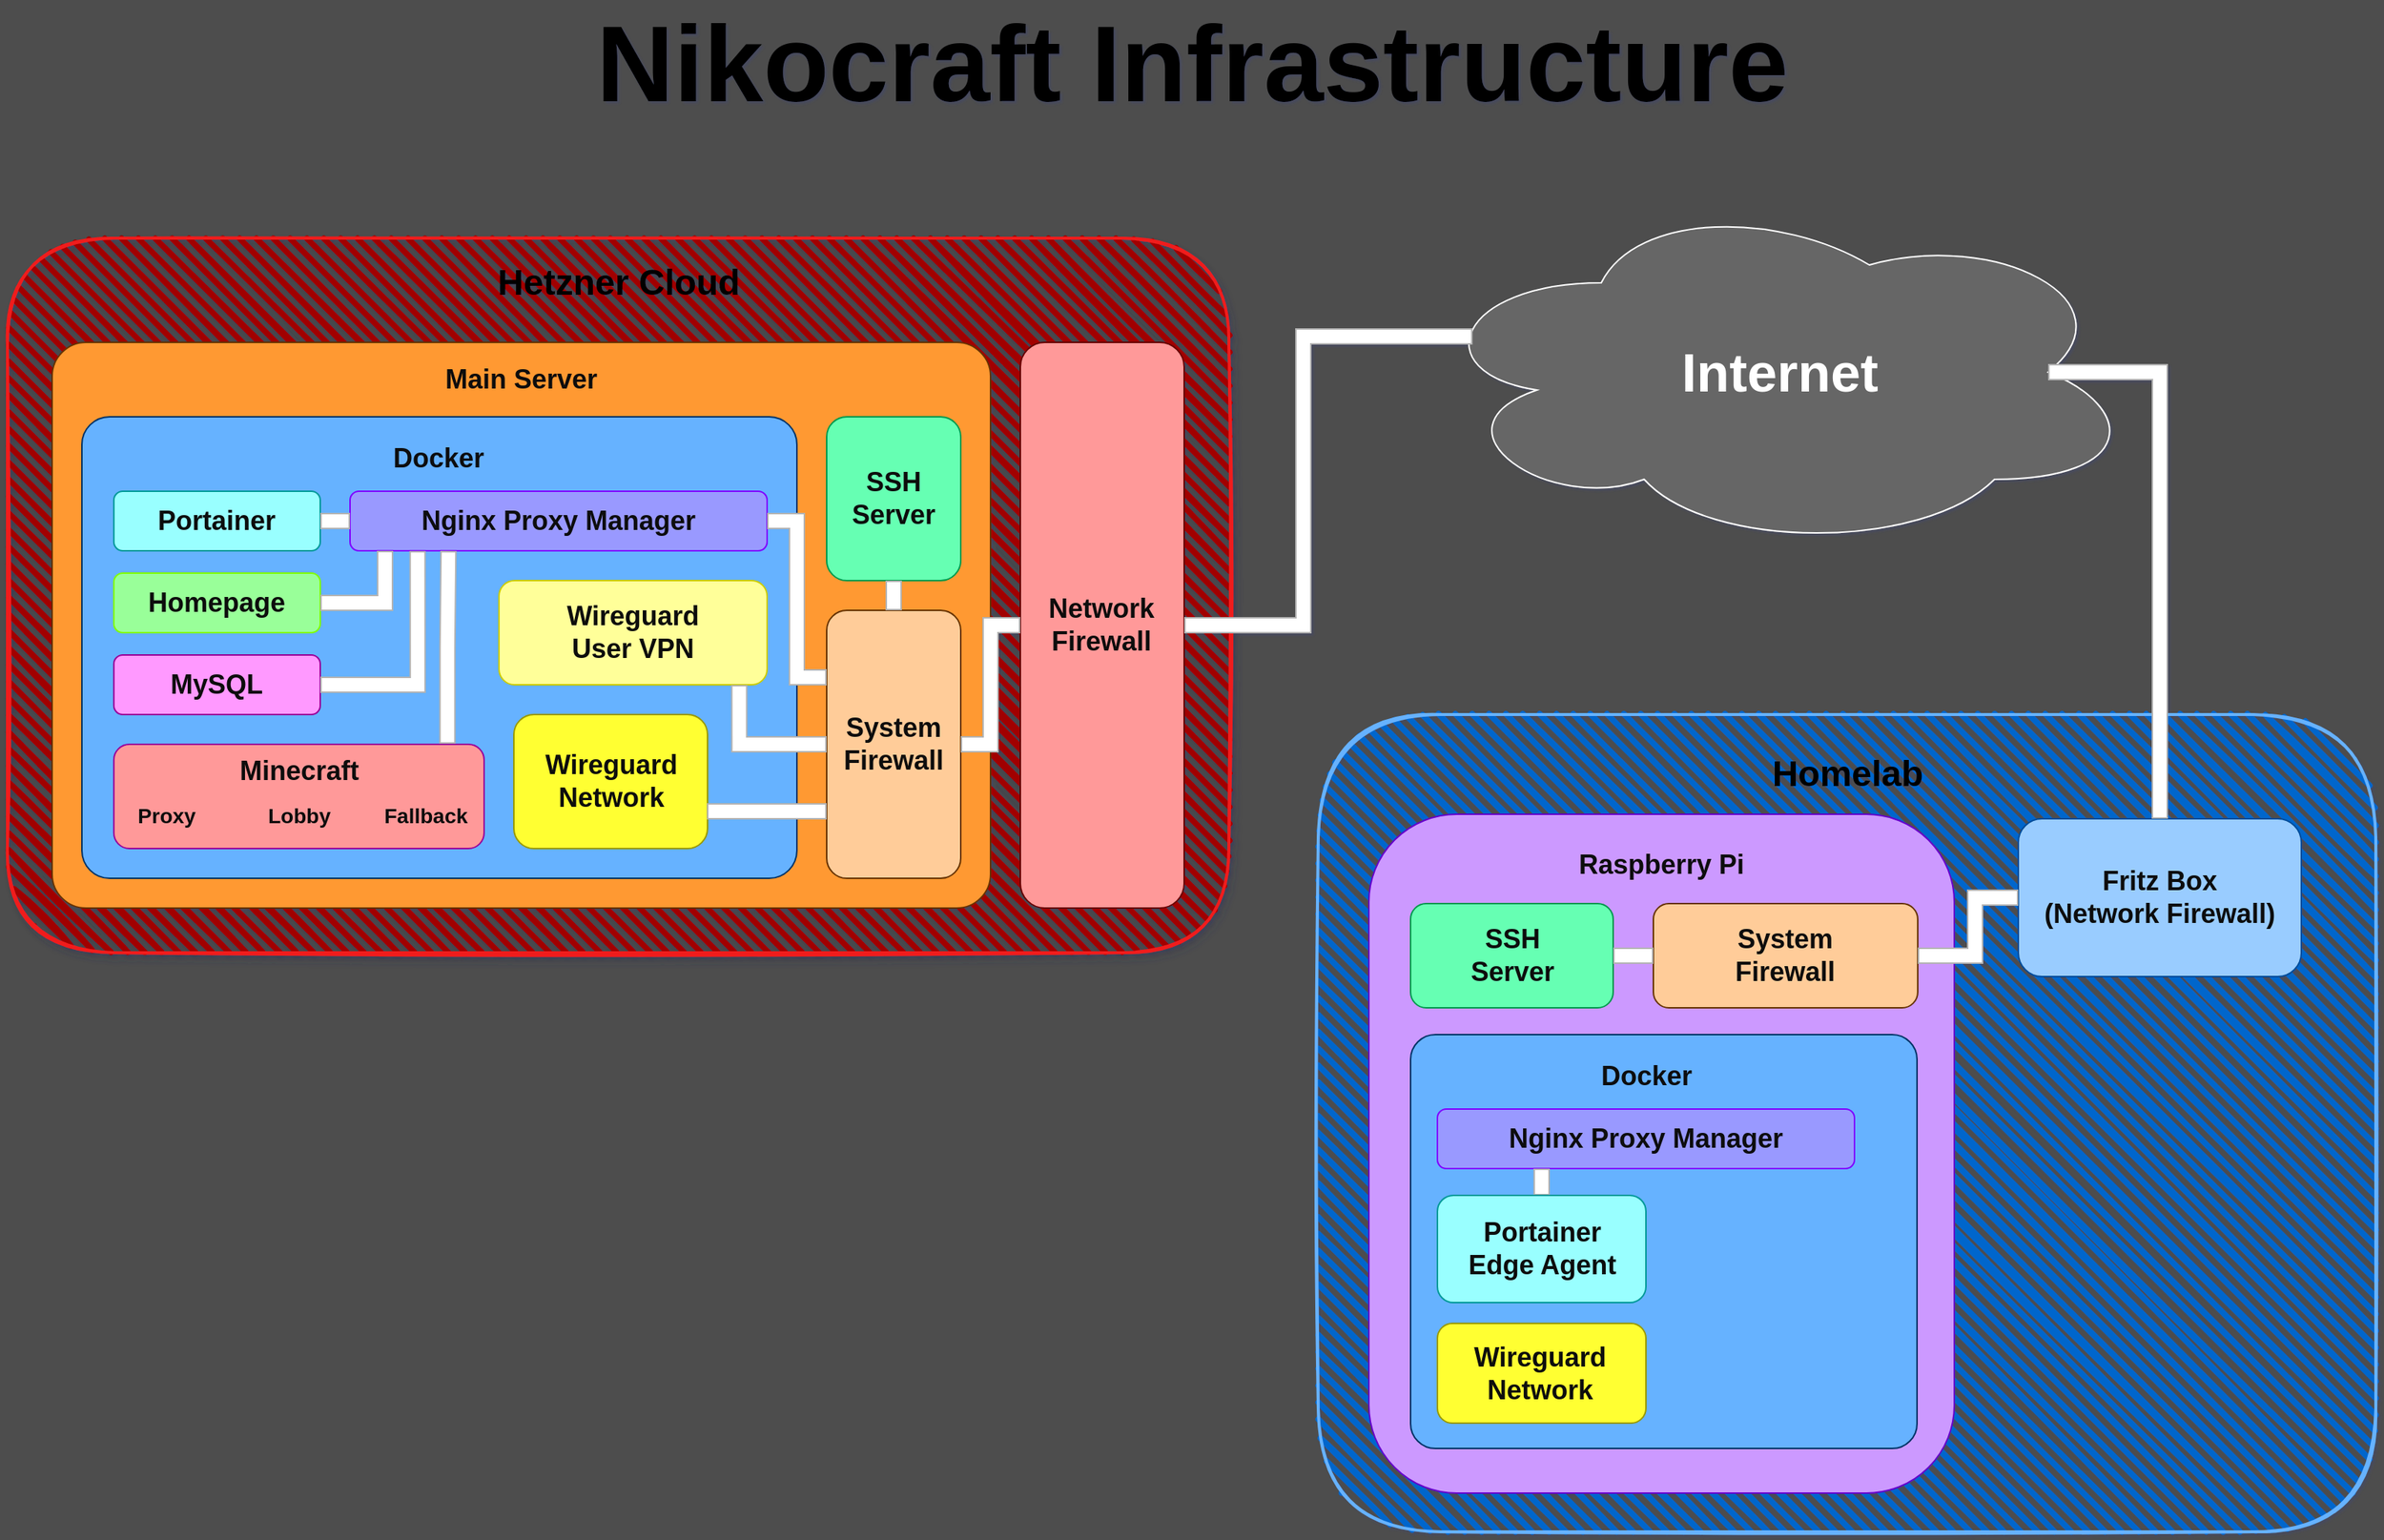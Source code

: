 <mxfile version="21.5.2" type="github">
  <diagram name="Seite-1" id="rwFWLKul-9h-OaAB62JV">
    <mxGraphModel dx="2390" dy="1260" grid="0" gridSize="10" guides="1" tooltips="1" connect="1" arrows="1" fold="1" page="1" pageScale="1" pageWidth="1654" pageHeight="1169" background="#4D4D4D" math="0" shadow="1">
      <root>
        <mxCell id="0" />
        <mxCell id="1" parent="0" />
        <mxCell id="bjPrxuy6d5Rh1bjDtbhj-1" value="&lt;font style=&quot;font-size: 72px;&quot;&gt;Nikocraft Infrastructure&lt;/font&gt;" style="text;strokeColor=none;fillColor=none;html=1;fontSize=24;fontStyle=1;verticalAlign=middle;align=center;" vertex="1" parent="1">
          <mxGeometry x="657" y="77" width="340" height="40" as="geometry" />
        </mxCell>
        <mxCell id="bjPrxuy6d5Rh1bjDtbhj-3" value="" style="rounded=1;whiteSpace=wrap;html=1;strokeWidth=2;fillWeight=4;hachureGap=8;hachureAngle=45;fillColor=#A10000;sketch=1;strokeColor=#F01D1D;shadow=1;" vertex="1" parent="1">
          <mxGeometry x="32" y="214" width="820" height="480" as="geometry" />
        </mxCell>
        <mxCell id="bjPrxuy6d5Rh1bjDtbhj-4" value="Hetzner Cloud" style="text;strokeColor=none;fillColor=none;html=1;fontSize=24;fontStyle=1;verticalAlign=middle;align=center;" vertex="1" parent="1">
          <mxGeometry x="219.5" y="224" width="445" height="40" as="geometry" />
        </mxCell>
        <mxCell id="bjPrxuy6d5Rh1bjDtbhj-11" value="" style="group" vertex="1" connectable="0" parent="1">
          <mxGeometry x="712" y="284" width="110" height="380" as="geometry" />
        </mxCell>
        <mxCell id="bjPrxuy6d5Rh1bjDtbhj-9" value="" style="rounded=1;whiteSpace=wrap;html=1;fillColor=#FF9999;strokeColor=#660000;" vertex="1" parent="bjPrxuy6d5Rh1bjDtbhj-11">
          <mxGeometry width="110" height="380" as="geometry" />
        </mxCell>
        <mxCell id="bjPrxuy6d5Rh1bjDtbhj-10" value="&lt;font style=&quot;font-size: 18px;&quot; color=&quot;#0d0d0d&quot;&gt;&lt;b&gt;Network Firewall&lt;/b&gt;&lt;/font&gt;" style="text;html=1;strokeColor=none;fillColor=none;align=center;verticalAlign=middle;whiteSpace=wrap;rounded=0;" vertex="1" parent="bjPrxuy6d5Rh1bjDtbhj-11">
          <mxGeometry x="39.286" y="95" width="31.429" height="190" as="geometry" />
        </mxCell>
        <mxCell id="bjPrxuy6d5Rh1bjDtbhj-12" value="" style="group" vertex="1" connectable="0" parent="1">
          <mxGeometry x="62" y="284" width="630" height="380" as="geometry" />
        </mxCell>
        <mxCell id="bjPrxuy6d5Rh1bjDtbhj-13" value="" style="rounded=1;whiteSpace=wrap;html=1;fillColor=#FF9933;strokeColor=#663300;arcSize=6;" vertex="1" parent="bjPrxuy6d5Rh1bjDtbhj-12">
          <mxGeometry width="630" height="380" as="geometry" />
        </mxCell>
        <mxCell id="bjPrxuy6d5Rh1bjDtbhj-14" value="&lt;font style=&quot;font-size: 18px;&quot; color=&quot;#0d0d0d&quot;&gt;&lt;b&gt;Main Server&lt;/b&gt;&lt;/font&gt;" style="text;html=1;strokeColor=none;fillColor=none;align=center;verticalAlign=middle;whiteSpace=wrap;rounded=0;" vertex="1" parent="bjPrxuy6d5Rh1bjDtbhj-12">
          <mxGeometry x="225" y="-70" width="180" height="190" as="geometry" />
        </mxCell>
        <mxCell id="bjPrxuy6d5Rh1bjDtbhj-15" value="" style="group" vertex="1" connectable="0" parent="bjPrxuy6d5Rh1bjDtbhj-12">
          <mxGeometry x="20" y="50" width="510" height="310" as="geometry" />
        </mxCell>
        <mxCell id="bjPrxuy6d5Rh1bjDtbhj-16" value="" style="rounded=1;whiteSpace=wrap;html=1;fillColor=#66B2FF;strokeColor=#003366;arcSize=6;" vertex="1" parent="bjPrxuy6d5Rh1bjDtbhj-15">
          <mxGeometry width="480" height="310" as="geometry" />
        </mxCell>
        <mxCell id="bjPrxuy6d5Rh1bjDtbhj-17" value="&lt;font style=&quot;font-size: 18px;&quot; color=&quot;#0d0d0d&quot;&gt;&lt;b&gt;Docker&lt;/b&gt;&lt;/font&gt;" style="text;html=1;strokeColor=none;fillColor=none;align=center;verticalAlign=middle;whiteSpace=wrap;rounded=0;" vertex="1" parent="bjPrxuy6d5Rh1bjDtbhj-15">
          <mxGeometry x="171.429" y="-49.995" width="137.143" height="155" as="geometry" />
        </mxCell>
        <mxCell id="bjPrxuy6d5Rh1bjDtbhj-32" value="" style="group" vertex="1" connectable="0" parent="bjPrxuy6d5Rh1bjDtbhj-15">
          <mxGeometry x="180" y="50" width="280" height="40" as="geometry" />
        </mxCell>
        <mxCell id="bjPrxuy6d5Rh1bjDtbhj-33" value="" style="rounded=1;whiteSpace=wrap;html=1;fillColor=#9999FF;strokeColor=#7F00FF;" vertex="1" parent="bjPrxuy6d5Rh1bjDtbhj-32">
          <mxGeometry width="280" height="40" as="geometry" />
        </mxCell>
        <mxCell id="bjPrxuy6d5Rh1bjDtbhj-34" value="&lt;font style=&quot;font-size: 18px;&quot; color=&quot;#0d0d0d&quot;&gt;&lt;b&gt;Nginx Proxy Manager&lt;br&gt;&lt;/b&gt;&lt;/font&gt;" style="text;html=1;strokeColor=none;fillColor=none;align=center;verticalAlign=middle;whiteSpace=wrap;rounded=0;" vertex="1" parent="bjPrxuy6d5Rh1bjDtbhj-32">
          <mxGeometry x="42.184" y="10" width="195.624" height="20" as="geometry" />
        </mxCell>
        <mxCell id="bjPrxuy6d5Rh1bjDtbhj-35" value="" style="group" vertex="1" connectable="0" parent="bjPrxuy6d5Rh1bjDtbhj-15">
          <mxGeometry x="21.43" y="50" width="138.57" height="40" as="geometry" />
        </mxCell>
        <mxCell id="bjPrxuy6d5Rh1bjDtbhj-36" value="" style="rounded=1;whiteSpace=wrap;html=1;fillColor=#99FFFF;strokeColor=#009999;" vertex="1" parent="bjPrxuy6d5Rh1bjDtbhj-35">
          <mxGeometry width="138.57" height="40" as="geometry" />
        </mxCell>
        <mxCell id="bjPrxuy6d5Rh1bjDtbhj-37" value="&lt;font style=&quot;font-size: 18px;&quot; color=&quot;#0d0d0d&quot;&gt;&lt;b&gt;Portainer&lt;br&gt;&lt;/b&gt;&lt;/font&gt;" style="text;html=1;strokeColor=none;fillColor=none;align=center;verticalAlign=middle;whiteSpace=wrap;rounded=0;" vertex="1" parent="bjPrxuy6d5Rh1bjDtbhj-35">
          <mxGeometry x="20.876" y="10" width="96.813" height="20" as="geometry" />
        </mxCell>
        <mxCell id="bjPrxuy6d5Rh1bjDtbhj-38" value="" style="endArrow=none;html=1;rounded=0;fillColor=#FFFFFF;strokeColor=#B3B3B3;entryX=1;entryY=0.5;entryDx=0;entryDy=0;shape=flexArrow;edgeStyle=orthogonalEdgeStyle;exitX=0;exitY=0.5;exitDx=0;exitDy=0;" edge="1" parent="bjPrxuy6d5Rh1bjDtbhj-15" source="bjPrxuy6d5Rh1bjDtbhj-33" target="bjPrxuy6d5Rh1bjDtbhj-36">
          <mxGeometry width="50" height="50" relative="1" as="geometry">
            <mxPoint x="119.52" y="105" as="sourcePoint" />
            <mxPoint x="159.52" y="255" as="targetPoint" />
          </mxGeometry>
        </mxCell>
        <mxCell id="bjPrxuy6d5Rh1bjDtbhj-39" value="" style="group" vertex="1" connectable="0" parent="bjPrxuy6d5Rh1bjDtbhj-15">
          <mxGeometry x="21.43" y="105" width="138.57" height="40" as="geometry" />
        </mxCell>
        <mxCell id="bjPrxuy6d5Rh1bjDtbhj-40" value="" style="rounded=1;whiteSpace=wrap;html=1;fillColor=#99FF99;strokeColor=#80FF00;" vertex="1" parent="bjPrxuy6d5Rh1bjDtbhj-39">
          <mxGeometry width="138.57" height="40" as="geometry" />
        </mxCell>
        <mxCell id="bjPrxuy6d5Rh1bjDtbhj-41" value="&lt;font style=&quot;font-size: 18px;&quot; color=&quot;#0d0d0d&quot;&gt;&lt;b&gt;Homepage&lt;br&gt;&lt;/b&gt;&lt;/font&gt;" style="text;html=1;strokeColor=none;fillColor=none;align=center;verticalAlign=middle;whiteSpace=wrap;rounded=0;" vertex="1" parent="bjPrxuy6d5Rh1bjDtbhj-39">
          <mxGeometry x="20.876" y="10" width="96.813" height="20" as="geometry" />
        </mxCell>
        <mxCell id="bjPrxuy6d5Rh1bjDtbhj-42" value="" style="group" vertex="1" connectable="0" parent="bjPrxuy6d5Rh1bjDtbhj-15">
          <mxGeometry x="21.43" y="160" width="138.57" height="40" as="geometry" />
        </mxCell>
        <mxCell id="bjPrxuy6d5Rh1bjDtbhj-43" value="" style="rounded=1;whiteSpace=wrap;html=1;fillColor=#FF99FF;strokeColor=#990099;" vertex="1" parent="bjPrxuy6d5Rh1bjDtbhj-42">
          <mxGeometry width="138.57" height="40" as="geometry" />
        </mxCell>
        <mxCell id="bjPrxuy6d5Rh1bjDtbhj-44" value="&lt;font style=&quot;font-size: 18px;&quot; color=&quot;#0d0d0d&quot;&gt;&lt;b&gt;MySQL&lt;br&gt;&lt;/b&gt;&lt;/font&gt;" style="text;html=1;strokeColor=none;fillColor=none;align=center;verticalAlign=middle;whiteSpace=wrap;rounded=0;" vertex="1" parent="bjPrxuy6d5Rh1bjDtbhj-42">
          <mxGeometry x="20.876" y="10" width="96.813" height="20" as="geometry" />
        </mxCell>
        <mxCell id="bjPrxuy6d5Rh1bjDtbhj-47" value="" style="endArrow=none;html=1;rounded=0;fillColor=#FFFFFF;strokeColor=#B3B3B3;exitX=1;exitY=0.5;exitDx=0;exitDy=0;entryX=0.084;entryY=1.001;entryDx=0;entryDy=0;shape=flexArrow;edgeStyle=orthogonalEdgeStyle;entryPerimeter=0;" edge="1" parent="bjPrxuy6d5Rh1bjDtbhj-15" source="bjPrxuy6d5Rh1bjDtbhj-40" target="bjPrxuy6d5Rh1bjDtbhj-33">
          <mxGeometry width="50" height="50" relative="1" as="geometry">
            <mxPoint x="180" y="130" as="sourcePoint" />
            <mxPoint x="220" y="280" as="targetPoint" />
          </mxGeometry>
        </mxCell>
        <mxCell id="bjPrxuy6d5Rh1bjDtbhj-51" value="" style="endArrow=none;html=1;rounded=0;fillColor=#FFFFFF;strokeColor=#B3B3B3;exitX=1;exitY=0.5;exitDx=0;exitDy=0;shape=flexArrow;edgeStyle=orthogonalEdgeStyle;entryX=0.162;entryY=1.004;entryDx=0;entryDy=0;entryPerimeter=0;" edge="1" parent="bjPrxuy6d5Rh1bjDtbhj-15" source="bjPrxuy6d5Rh1bjDtbhj-43" target="bjPrxuy6d5Rh1bjDtbhj-33">
          <mxGeometry width="50" height="50" relative="1" as="geometry">
            <mxPoint x="170" y="135" as="sourcePoint" />
            <mxPoint x="225" y="90" as="targetPoint" />
          </mxGeometry>
        </mxCell>
        <mxCell id="bjPrxuy6d5Rh1bjDtbhj-52" value="" style="group" vertex="1" connectable="0" parent="bjPrxuy6d5Rh1bjDtbhj-15">
          <mxGeometry x="21.43" y="220" width="302.234" height="70" as="geometry" />
        </mxCell>
        <mxCell id="bjPrxuy6d5Rh1bjDtbhj-53" value="" style="rounded=1;whiteSpace=wrap;html=1;fillColor=#FF9999;strokeColor=#990099;" vertex="1" parent="bjPrxuy6d5Rh1bjDtbhj-52">
          <mxGeometry width="248.57" height="70" as="geometry" />
        </mxCell>
        <mxCell id="bjPrxuy6d5Rh1bjDtbhj-61" value="&lt;font style=&quot;&quot; color=&quot;#0d0d0d&quot;&gt;&lt;b style=&quot;&quot;&gt;&lt;font style=&quot;font-size: 14px;&quot;&gt;Proxy&lt;/font&gt;&lt;br&gt;&lt;/b&gt;&lt;/font&gt;" style="text;html=1;strokeColor=none;fillColor=none;align=center;verticalAlign=middle;whiteSpace=wrap;rounded=0;" vertex="1" parent="bjPrxuy6d5Rh1bjDtbhj-52">
          <mxGeometry x="-51.431" y="30" width="173.665" height="35" as="geometry" />
        </mxCell>
        <mxCell id="bjPrxuy6d5Rh1bjDtbhj-62" value="&lt;font style=&quot;&quot; color=&quot;#0d0d0d&quot;&gt;&lt;b style=&quot;&quot;&gt;&lt;font style=&quot;font-size: 14px;&quot;&gt;Lobby&lt;/font&gt;&lt;br&gt;&lt;/b&gt;&lt;/font&gt;" style="text;html=1;strokeColor=none;fillColor=none;align=center;verticalAlign=middle;whiteSpace=wrap;rounded=0;" vertex="1" parent="bjPrxuy6d5Rh1bjDtbhj-52">
          <mxGeometry x="37.449" y="30" width="173.665" height="35" as="geometry" />
        </mxCell>
        <mxCell id="bjPrxuy6d5Rh1bjDtbhj-63" value="&lt;font style=&quot;&quot; color=&quot;#0d0d0d&quot;&gt;&lt;b style=&quot;&quot;&gt;&lt;font style=&quot;font-size: 14px;&quot;&gt;Fallback&lt;/font&gt;&lt;br&gt;&lt;/b&gt;&lt;/font&gt;" style="text;html=1;strokeColor=none;fillColor=none;align=center;verticalAlign=middle;whiteSpace=wrap;rounded=0;" vertex="1" parent="bjPrxuy6d5Rh1bjDtbhj-52">
          <mxGeometry x="122.229" y="30" width="173.665" height="35" as="geometry" />
        </mxCell>
        <mxCell id="bjPrxuy6d5Rh1bjDtbhj-60" value="" style="endArrow=none;html=1;rounded=0;fillColor=#FFFFFF;strokeColor=#B3B3B3;exitX=0.901;exitY=-0.005;exitDx=0;exitDy=0;shape=flexArrow;edgeStyle=orthogonalEdgeStyle;entryX=0.236;entryY=1.001;entryDx=0;entryDy=0;entryPerimeter=0;exitPerimeter=0;" edge="1" parent="bjPrxuy6d5Rh1bjDtbhj-15" source="bjPrxuy6d5Rh1bjDtbhj-53" target="bjPrxuy6d5Rh1bjDtbhj-33">
          <mxGeometry width="50" height="50" relative="1" as="geometry">
            <mxPoint x="180" y="241" as="sourcePoint" />
            <mxPoint x="245" y="150" as="targetPoint" />
          </mxGeometry>
        </mxCell>
        <mxCell id="bjPrxuy6d5Rh1bjDtbhj-54" value="&lt;font style=&quot;font-size: 18px;&quot; color=&quot;#0d0d0d&quot;&gt;&lt;b&gt;Minecraft&lt;br&gt;&lt;/b&gt;&lt;/font&gt;" style="text;html=1;strokeColor=none;fillColor=none;align=center;verticalAlign=middle;whiteSpace=wrap;rounded=0;" vertex="1" parent="bjPrxuy6d5Rh1bjDtbhj-15">
          <mxGeometry x="58.879" y="220" width="173.665" height="35" as="geometry" />
        </mxCell>
        <mxCell id="bjPrxuy6d5Rh1bjDtbhj-64" value="" style="group" vertex="1" connectable="0" parent="bjPrxuy6d5Rh1bjDtbhj-15">
          <mxGeometry x="280" y="110" width="180" height="70" as="geometry" />
        </mxCell>
        <mxCell id="bjPrxuy6d5Rh1bjDtbhj-65" value="" style="rounded=1;whiteSpace=wrap;html=1;fillColor=#FFFF99;strokeColor=#CCCC00;" vertex="1" parent="bjPrxuy6d5Rh1bjDtbhj-64">
          <mxGeometry width="180" height="70" as="geometry" />
        </mxCell>
        <mxCell id="bjPrxuy6d5Rh1bjDtbhj-66" value="&lt;font style=&quot;font-size: 18px;&quot; color=&quot;#0d0d0d&quot;&gt;&lt;b&gt;Wireguard&lt;br&gt;User VPN&lt;br&gt;&lt;/b&gt;&lt;/font&gt;" style="text;html=1;strokeColor=none;fillColor=none;align=center;verticalAlign=middle;whiteSpace=wrap;rounded=0;" vertex="1" parent="bjPrxuy6d5Rh1bjDtbhj-64">
          <mxGeometry x="27.118" y="17.5" width="125.758" height="35" as="geometry" />
        </mxCell>
        <mxCell id="bjPrxuy6d5Rh1bjDtbhj-71" value="" style="group" vertex="1" connectable="0" parent="bjPrxuy6d5Rh1bjDtbhj-15">
          <mxGeometry x="290" y="200" width="130" height="90" as="geometry" />
        </mxCell>
        <mxCell id="bjPrxuy6d5Rh1bjDtbhj-72" value="" style="rounded=1;whiteSpace=wrap;html=1;fillColor=#FFFF33;strokeColor=#999900;" vertex="1" parent="bjPrxuy6d5Rh1bjDtbhj-71">
          <mxGeometry width="130" height="90" as="geometry" />
        </mxCell>
        <mxCell id="bjPrxuy6d5Rh1bjDtbhj-73" value="&lt;font style=&quot;font-size: 18px;&quot; color=&quot;#0d0d0d&quot;&gt;&lt;b&gt;Wireguard&lt;br&gt;Network&lt;br&gt;&lt;/b&gt;&lt;/font&gt;" style="text;html=1;strokeColor=none;fillColor=none;align=center;verticalAlign=middle;whiteSpace=wrap;rounded=0;" vertex="1" parent="bjPrxuy6d5Rh1bjDtbhj-71">
          <mxGeometry x="19.585" y="22.5" width="90.825" height="45" as="geometry" />
        </mxCell>
        <mxCell id="bjPrxuy6d5Rh1bjDtbhj-21" value="" style="group" vertex="1" connectable="0" parent="bjPrxuy6d5Rh1bjDtbhj-12">
          <mxGeometry x="520" y="180" width="90" height="180" as="geometry" />
        </mxCell>
        <mxCell id="bjPrxuy6d5Rh1bjDtbhj-22" value="" style="rounded=1;whiteSpace=wrap;html=1;fillColor=#FFCC99;strokeColor=#663300;" vertex="1" parent="bjPrxuy6d5Rh1bjDtbhj-21">
          <mxGeometry width="90" height="180.0" as="geometry" />
        </mxCell>
        <mxCell id="bjPrxuy6d5Rh1bjDtbhj-23" value="&lt;font style=&quot;font-size: 18px;&quot; color=&quot;#0d0d0d&quot;&gt;&lt;b&gt;System&lt;br&gt;Firewall&lt;br&gt;&lt;/b&gt;&lt;/font&gt;" style="text;html=1;strokeColor=none;fillColor=none;align=center;verticalAlign=middle;whiteSpace=wrap;rounded=0;" vertex="1" parent="bjPrxuy6d5Rh1bjDtbhj-21">
          <mxGeometry x="32.143" y="45.0" width="25.714" height="90.0" as="geometry" />
        </mxCell>
        <mxCell id="bjPrxuy6d5Rh1bjDtbhj-25" value="" style="group" vertex="1" connectable="0" parent="bjPrxuy6d5Rh1bjDtbhj-12">
          <mxGeometry x="520" y="50" width="90" height="110" as="geometry" />
        </mxCell>
        <mxCell id="bjPrxuy6d5Rh1bjDtbhj-26" value="" style="rounded=1;whiteSpace=wrap;html=1;fillColor=#66FFB3;strokeColor=#00994D;" vertex="1" parent="bjPrxuy6d5Rh1bjDtbhj-25">
          <mxGeometry width="90" height="110.0" as="geometry" />
        </mxCell>
        <mxCell id="bjPrxuy6d5Rh1bjDtbhj-27" value="&lt;font style=&quot;font-size: 18px;&quot; color=&quot;#0d0d0d&quot;&gt;&lt;b&gt;SSH&lt;br&gt;Server&lt;br&gt;&lt;/b&gt;&lt;/font&gt;" style="text;html=1;strokeColor=none;fillColor=none;align=center;verticalAlign=middle;whiteSpace=wrap;rounded=0;" vertex="1" parent="bjPrxuy6d5Rh1bjDtbhj-25">
          <mxGeometry x="32.143" y="27.5" width="25.714" height="55.0" as="geometry" />
        </mxCell>
        <mxCell id="bjPrxuy6d5Rh1bjDtbhj-28" value="" style="endArrow=none;html=1;rounded=0;fillColor=#FFFFFF;strokeColor=#B3B3B3;exitX=0.5;exitY=0;exitDx=0;exitDy=0;entryX=0.5;entryY=1;entryDx=0;entryDy=0;shape=flexArrow;edgeStyle=orthogonalEdgeStyle;" edge="1" parent="bjPrxuy6d5Rh1bjDtbhj-12" source="bjPrxuy6d5Rh1bjDtbhj-22" target="bjPrxuy6d5Rh1bjDtbhj-26">
          <mxGeometry width="50" height="50" relative="1" as="geometry">
            <mxPoint x="536.36" y="224.5" as="sourcePoint" />
            <mxPoint x="577.36" y="153.5" as="targetPoint" />
          </mxGeometry>
        </mxCell>
        <mxCell id="bjPrxuy6d5Rh1bjDtbhj-29" value="" style="endArrow=none;html=1;rounded=0;fillColor=#FFFFFF;strokeColor=#B3B3B3;exitX=1;exitY=0.5;exitDx=0;exitDy=0;entryX=0;entryY=0.25;entryDx=0;entryDy=0;shape=flexArrow;edgeStyle=orthogonalEdgeStyle;" edge="1" parent="bjPrxuy6d5Rh1bjDtbhj-12" source="bjPrxuy6d5Rh1bjDtbhj-33" target="bjPrxuy6d5Rh1bjDtbhj-22">
          <mxGeometry width="50" height="50" relative="1" as="geometry">
            <mxPoint x="629" y="281" as="sourcePoint" />
            <mxPoint x="670" y="210" as="targetPoint" />
          </mxGeometry>
        </mxCell>
        <mxCell id="bjPrxuy6d5Rh1bjDtbhj-68" value="" style="endArrow=none;html=1;rounded=0;fillColor=#FFFFFF;strokeColor=#B3B3B3;exitX=0.896;exitY=1.002;exitDx=0;exitDy=0;entryX=0;entryY=0.5;entryDx=0;entryDy=0;shape=flexArrow;edgeStyle=orthogonalEdgeStyle;exitPerimeter=0;" edge="1" parent="bjPrxuy6d5Rh1bjDtbhj-12" source="bjPrxuy6d5Rh1bjDtbhj-65" target="bjPrxuy6d5Rh1bjDtbhj-22">
          <mxGeometry width="50" height="50" relative="1" as="geometry">
            <mxPoint x="370" y="280" as="sourcePoint" />
            <mxPoint x="410" y="430" as="targetPoint" />
          </mxGeometry>
        </mxCell>
        <mxCell id="bjPrxuy6d5Rh1bjDtbhj-76" value="" style="endArrow=none;html=1;rounded=0;fillColor=#FFFFFF;strokeColor=#B3B3B3;exitX=0.997;exitY=0.722;exitDx=0;exitDy=0;entryX=0;entryY=0.75;entryDx=0;entryDy=0;shape=flexArrow;edgeStyle=orthogonalEdgeStyle;exitPerimeter=0;" edge="1" parent="bjPrxuy6d5Rh1bjDtbhj-12" source="bjPrxuy6d5Rh1bjDtbhj-72" target="bjPrxuy6d5Rh1bjDtbhj-22">
          <mxGeometry width="50" height="50" relative="1" as="geometry">
            <mxPoint x="460.49" y="320" as="sourcePoint" />
            <mxPoint x="519.49" y="360" as="targetPoint" />
          </mxGeometry>
        </mxCell>
        <mxCell id="bjPrxuy6d5Rh1bjDtbhj-20" value="" style="endArrow=none;html=1;rounded=0;fillColor=#FFFFFF;strokeColor=#B3B3B3;exitX=1;exitY=0.5;exitDx=0;exitDy=0;entryX=0;entryY=0.5;entryDx=0;entryDy=0;shape=flexArrow;edgeStyle=orthogonalEdgeStyle;" edge="1" parent="1" source="bjPrxuy6d5Rh1bjDtbhj-22" target="bjPrxuy6d5Rh1bjDtbhj-9">
          <mxGeometry width="50" height="50" relative="1" as="geometry">
            <mxPoint x="641.29" y="473.58" as="sourcePoint" />
            <mxPoint x="772" y="474" as="targetPoint" />
          </mxGeometry>
        </mxCell>
        <mxCell id="bjPrxuy6d5Rh1bjDtbhj-30" value="&lt;font color=&quot;#ffffff&quot; style=&quot;font-size: 36px;&quot;&gt;&lt;b style=&quot;&quot;&gt;Internet&lt;/b&gt;&lt;/font&gt;" style="ellipse;shape=cloud;whiteSpace=wrap;html=1;align=center;fillColor=#666666;strokeColor=#FFFFFF;" vertex="1" parent="1">
          <mxGeometry x="982" y="184" width="480" height="240" as="geometry" />
        </mxCell>
        <mxCell id="bjPrxuy6d5Rh1bjDtbhj-31" value="" style="endArrow=none;html=1;rounded=0;fillColor=#FFFFFF;strokeColor=#B3B3B3;exitX=1;exitY=0.5;exitDx=0;exitDy=0;entryX=0.07;entryY=0.4;entryDx=0;entryDy=0;shape=flexArrow;edgeStyle=orthogonalEdgeStyle;entryPerimeter=0;" edge="1" parent="1" source="bjPrxuy6d5Rh1bjDtbhj-9" target="bjPrxuy6d5Rh1bjDtbhj-30">
          <mxGeometry width="50" height="50" relative="1" as="geometry">
            <mxPoint x="922" y="545" as="sourcePoint" />
            <mxPoint x="963" y="474" as="targetPoint" />
          </mxGeometry>
        </mxCell>
        <mxCell id="bjPrxuy6d5Rh1bjDtbhj-78" value="" style="rounded=1;whiteSpace=wrap;html=1;strokeWidth=2;fillWeight=4;hachureGap=8;hachureAngle=45;fillColor=#0066CC;sketch=1;strokeColor=#66B2FF;" vertex="1" parent="1">
          <mxGeometry x="912" y="534" width="710" height="549" as="geometry" />
        </mxCell>
        <mxCell id="bjPrxuy6d5Rh1bjDtbhj-79" value="Homelab" style="text;strokeColor=none;fillColor=none;html=1;fontSize=24;fontStyle=1;verticalAlign=middle;align=center;" vertex="1" parent="1">
          <mxGeometry x="1044.5" y="554" width="445" height="40" as="geometry" />
        </mxCell>
        <mxCell id="bjPrxuy6d5Rh1bjDtbhj-80" value="" style="group" vertex="1" connectable="0" parent="1">
          <mxGeometry x="1382" y="604" width="190" height="106" as="geometry" />
        </mxCell>
        <mxCell id="bjPrxuy6d5Rh1bjDtbhj-81" value="" style="rounded=1;whiteSpace=wrap;html=1;fillColor=#99CCFF;strokeColor=#004C99;" vertex="1" parent="bjPrxuy6d5Rh1bjDtbhj-80">
          <mxGeometry width="190" height="106" as="geometry" />
        </mxCell>
        <mxCell id="bjPrxuy6d5Rh1bjDtbhj-82" value="&lt;font style=&quot;font-size: 18px;&quot; color=&quot;#0d0d0d&quot;&gt;&lt;b&gt;Fritz Box&lt;br&gt;(Network Firewall)&lt;br&gt;&lt;/b&gt;&lt;/font&gt;" style="text;html=1;strokeColor=none;fillColor=none;align=center;verticalAlign=middle;whiteSpace=wrap;rounded=0;" vertex="1" parent="bjPrxuy6d5Rh1bjDtbhj-80">
          <mxGeometry x="10" y="26.5" width="170" height="53" as="geometry" />
        </mxCell>
        <mxCell id="bjPrxuy6d5Rh1bjDtbhj-83" value="" style="endArrow=none;html=1;rounded=0;fillColor=#FFFFFF;strokeColor=#B3B3B3;entryX=0.875;entryY=0.5;entryDx=0;entryDy=0;shape=flexArrow;edgeStyle=orthogonalEdgeStyle;entryPerimeter=0;exitX=0.5;exitY=0;exitDx=0;exitDy=0;" edge="1" parent="1" source="bjPrxuy6d5Rh1bjDtbhj-81" target="bjPrxuy6d5Rh1bjDtbhj-30">
          <mxGeometry width="50" height="50" relative="1" as="geometry">
            <mxPoint x="1572" y="474" as="sourcePoint" />
            <mxPoint x="1432" y="304" as="targetPoint" />
            <Array as="points">
              <mxPoint x="1477" y="304" />
            </Array>
          </mxGeometry>
        </mxCell>
        <mxCell id="bjPrxuy6d5Rh1bjDtbhj-84" value="" style="group" vertex="1" connectable="0" parent="1">
          <mxGeometry x="946" y="601" width="393" height="458" as="geometry" />
        </mxCell>
        <mxCell id="bjPrxuy6d5Rh1bjDtbhj-85" value="" style="rounded=1;whiteSpace=wrap;html=1;fillColor=#CC99FF;strokeColor=#6600CC;fontColor=#ffffff;" vertex="1" parent="bjPrxuy6d5Rh1bjDtbhj-84">
          <mxGeometry width="393" height="456" as="geometry" />
        </mxCell>
        <mxCell id="bjPrxuy6d5Rh1bjDtbhj-86" value="&lt;font style=&quot;font-size: 18px;&quot; color=&quot;#0d0d0d&quot;&gt;&lt;b&gt;Raspberry Pi&lt;br&gt;&lt;/b&gt;&lt;/font&gt;" style="text;html=1;strokeColor=none;fillColor=none;align=center;verticalAlign=middle;whiteSpace=wrap;rounded=0;" vertex="1" parent="bjPrxuy6d5Rh1bjDtbhj-84">
          <mxGeometry x="112.837" y="-64.997" width="167.326" height="198" as="geometry" />
        </mxCell>
        <mxCell id="bjPrxuy6d5Rh1bjDtbhj-88" value="" style="group" vertex="1" connectable="0" parent="bjPrxuy6d5Rh1bjDtbhj-84">
          <mxGeometry x="191" y="60" width="177.47" height="70" as="geometry" />
        </mxCell>
        <mxCell id="bjPrxuy6d5Rh1bjDtbhj-89" value="" style="rounded=1;whiteSpace=wrap;html=1;fillColor=#FFCC99;strokeColor=#663300;" vertex="1" parent="bjPrxuy6d5Rh1bjDtbhj-88">
          <mxGeometry width="177.47" height="70.0" as="geometry" />
        </mxCell>
        <mxCell id="bjPrxuy6d5Rh1bjDtbhj-90" value="&lt;font style=&quot;font-size: 18px;&quot; color=&quot;#0d0d0d&quot;&gt;&lt;b&gt;System&lt;br&gt;Firewall&lt;br&gt;&lt;/b&gt;&lt;/font&gt;" style="text;html=1;strokeColor=none;fillColor=none;align=center;verticalAlign=middle;whiteSpace=wrap;rounded=0;" vertex="1" parent="bjPrxuy6d5Rh1bjDtbhj-88">
          <mxGeometry x="63.382" y="17.5" width="50.706" height="35.0" as="geometry" />
        </mxCell>
        <mxCell id="bjPrxuy6d5Rh1bjDtbhj-95" value="" style="group" vertex="1" connectable="0" parent="bjPrxuy6d5Rh1bjDtbhj-84">
          <mxGeometry x="28" y="60" width="136" height="70" as="geometry" />
        </mxCell>
        <mxCell id="bjPrxuy6d5Rh1bjDtbhj-96" value="" style="rounded=1;whiteSpace=wrap;html=1;fillColor=#66FFB3;strokeColor=#00994D;" vertex="1" parent="bjPrxuy6d5Rh1bjDtbhj-95">
          <mxGeometry width="136" height="70.0" as="geometry" />
        </mxCell>
        <mxCell id="bjPrxuy6d5Rh1bjDtbhj-97" value="&lt;font style=&quot;font-size: 18px;&quot; color=&quot;#0d0d0d&quot;&gt;&lt;b&gt;SSH&lt;br&gt;Server&lt;br&gt;&lt;/b&gt;&lt;/font&gt;" style="text;html=1;strokeColor=none;fillColor=none;align=center;verticalAlign=middle;whiteSpace=wrap;rounded=0;" vertex="1" parent="bjPrxuy6d5Rh1bjDtbhj-95">
          <mxGeometry x="48.571" y="17.5" width="38.857" height="35.0" as="geometry" />
        </mxCell>
        <mxCell id="bjPrxuy6d5Rh1bjDtbhj-99" value="" style="endArrow=none;html=1;rounded=0;fillColor=#FFFFFF;strokeColor=#B3B3B3;entryX=1;entryY=0.5;entryDx=0;entryDy=0;shape=flexArrow;edgeStyle=orthogonalEdgeStyle;exitX=0;exitY=0.5;exitDx=0;exitDy=0;" edge="1" parent="bjPrxuy6d5Rh1bjDtbhj-84" source="bjPrxuy6d5Rh1bjDtbhj-89" target="bjPrxuy6d5Rh1bjDtbhj-96">
          <mxGeometry width="50" height="50" relative="1" as="geometry">
            <mxPoint x="232" y="203" as="sourcePoint" />
            <mxPoint x="164" y="242" as="targetPoint" />
            <Array as="points">
              <mxPoint x="183" y="95" />
              <mxPoint x="183" y="95" />
            </Array>
          </mxGeometry>
        </mxCell>
        <mxCell id="bjPrxuy6d5Rh1bjDtbhj-100" value="" style="group" vertex="1" connectable="0" parent="bjPrxuy6d5Rh1bjDtbhj-84">
          <mxGeometry x="-134" y="148" width="510" height="310" as="geometry" />
        </mxCell>
        <mxCell id="bjPrxuy6d5Rh1bjDtbhj-101" value="" style="rounded=1;whiteSpace=wrap;html=1;fillColor=#66B2FF;strokeColor=#003366;arcSize=6;" vertex="1" parent="bjPrxuy6d5Rh1bjDtbhj-100">
          <mxGeometry x="162" width="340" height="278" as="geometry" />
        </mxCell>
        <mxCell id="bjPrxuy6d5Rh1bjDtbhj-102" value="&lt;font style=&quot;font-size: 18px;&quot; color=&quot;#0d0d0d&quot;&gt;&lt;b&gt;Docker&lt;/b&gt;&lt;/font&gt;" style="text;html=1;strokeColor=none;fillColor=none;align=center;verticalAlign=middle;whiteSpace=wrap;rounded=0;" vertex="1" parent="bjPrxuy6d5Rh1bjDtbhj-100">
          <mxGeometry x="252.429" y="-49.995" width="137.143" height="155" as="geometry" />
        </mxCell>
        <mxCell id="bjPrxuy6d5Rh1bjDtbhj-103" value="" style="group" vertex="1" connectable="0" parent="bjPrxuy6d5Rh1bjDtbhj-100">
          <mxGeometry x="180" y="50" width="280" height="40" as="geometry" />
        </mxCell>
        <mxCell id="bjPrxuy6d5Rh1bjDtbhj-104" value="" style="rounded=1;whiteSpace=wrap;html=1;fillColor=#9999FF;strokeColor=#7F00FF;" vertex="1" parent="bjPrxuy6d5Rh1bjDtbhj-103">
          <mxGeometry width="280" height="40" as="geometry" />
        </mxCell>
        <mxCell id="bjPrxuy6d5Rh1bjDtbhj-105" value="&lt;font style=&quot;font-size: 18px;&quot; color=&quot;#0d0d0d&quot;&gt;&lt;b&gt;Nginx Proxy Manager&lt;br&gt;&lt;/b&gt;&lt;/font&gt;" style="text;html=1;strokeColor=none;fillColor=none;align=center;verticalAlign=middle;whiteSpace=wrap;rounded=0;" vertex="1" parent="bjPrxuy6d5Rh1bjDtbhj-103">
          <mxGeometry x="42.184" y="10" width="195.624" height="20" as="geometry" />
        </mxCell>
        <mxCell id="bjPrxuy6d5Rh1bjDtbhj-109" value="" style="endArrow=none;html=1;rounded=0;fillColor=#FFFFFF;strokeColor=#B3B3B3;entryX=0.5;entryY=0;entryDx=0;entryDy=0;shape=flexArrow;edgeStyle=orthogonalEdgeStyle;exitX=0.25;exitY=1;exitDx=0;exitDy=0;" edge="1" parent="bjPrxuy6d5Rh1bjDtbhj-100" source="bjPrxuy6d5Rh1bjDtbhj-104" target="bjPrxuy6d5Rh1bjDtbhj-107">
          <mxGeometry width="50" height="50" relative="1" as="geometry">
            <mxPoint x="119.52" y="105" as="sourcePoint" />
            <mxPoint x="159.52" y="255" as="targetPoint" />
          </mxGeometry>
        </mxCell>
        <mxCell id="bjPrxuy6d5Rh1bjDtbhj-106" value="" style="group" vertex="1" connectable="0" parent="bjPrxuy6d5Rh1bjDtbhj-100">
          <mxGeometry x="180" y="108" width="140" height="72" as="geometry" />
        </mxCell>
        <mxCell id="bjPrxuy6d5Rh1bjDtbhj-107" value="" style="rounded=1;whiteSpace=wrap;html=1;fillColor=#99FFFF;strokeColor=#009999;" vertex="1" parent="bjPrxuy6d5Rh1bjDtbhj-106">
          <mxGeometry width="140" height="72" as="geometry" />
        </mxCell>
        <mxCell id="bjPrxuy6d5Rh1bjDtbhj-108" value="&lt;font style=&quot;font-size: 18px;&quot; color=&quot;#0d0d0d&quot;&gt;&lt;b&gt;Portainer&lt;br&gt;Edge Agent&lt;br&gt;&lt;/b&gt;&lt;/font&gt;" style="text;html=1;strokeColor=none;fillColor=none;align=center;verticalAlign=middle;whiteSpace=wrap;rounded=0;" vertex="1" parent="bjPrxuy6d5Rh1bjDtbhj-106">
          <mxGeometry x="15.54" y="18" width="108.91" height="36" as="geometry" />
        </mxCell>
        <mxCell id="bjPrxuy6d5Rh1bjDtbhj-128" value="" style="group" vertex="1" connectable="0" parent="bjPrxuy6d5Rh1bjDtbhj-100">
          <mxGeometry x="180" y="194" width="140" height="67" as="geometry" />
        </mxCell>
        <mxCell id="bjPrxuy6d5Rh1bjDtbhj-129" value="" style="rounded=1;whiteSpace=wrap;html=1;fillColor=#FFFF33;strokeColor=#999900;" vertex="1" parent="bjPrxuy6d5Rh1bjDtbhj-128">
          <mxGeometry width="140" height="67" as="geometry" />
        </mxCell>
        <mxCell id="bjPrxuy6d5Rh1bjDtbhj-130" value="&lt;font style=&quot;font-size: 18px;&quot; color=&quot;#0d0d0d&quot;&gt;&lt;b&gt;Wireguard&lt;br&gt;Network&lt;br&gt;&lt;/b&gt;&lt;/font&gt;" style="text;html=1;strokeColor=none;fillColor=none;align=center;verticalAlign=middle;whiteSpace=wrap;rounded=0;" vertex="1" parent="bjPrxuy6d5Rh1bjDtbhj-128">
          <mxGeometry x="20.791" y="16.75" width="96.415" height="33.5" as="geometry" />
        </mxCell>
        <mxCell id="bjPrxuy6d5Rh1bjDtbhj-98" value="" style="endArrow=none;html=1;rounded=0;fillColor=#FFFFFF;strokeColor=#B3B3B3;entryX=1;entryY=0.5;entryDx=0;entryDy=0;shape=flexArrow;edgeStyle=orthogonalEdgeStyle;exitX=0;exitY=0.5;exitDx=0;exitDy=0;" edge="1" parent="1" source="bjPrxuy6d5Rh1bjDtbhj-81" target="bjPrxuy6d5Rh1bjDtbhj-89">
          <mxGeometry width="50" height="50" relative="1" as="geometry">
            <mxPoint x="1433" y="1062" as="sourcePoint" />
            <mxPoint x="1358" y="762" as="targetPoint" />
            <Array as="points">
              <mxPoint x="1353" y="657" />
              <mxPoint x="1353" y="696" />
            </Array>
          </mxGeometry>
        </mxCell>
      </root>
    </mxGraphModel>
  </diagram>
</mxfile>
